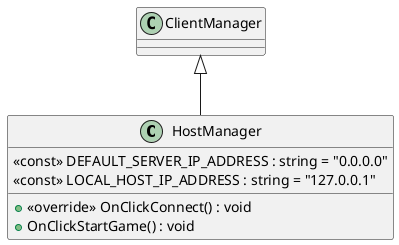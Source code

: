 @startuml
class HostManager {
    <<const>> DEFAULT_SERVER_IP_ADDRESS : string = "0.0.0.0"
    <<const>> LOCAL_HOST_IP_ADDRESS : string = "127.0.0.1"
    + <<override>> OnClickConnect() : void
    + OnClickStartGame() : void
}
ClientManager <|-- HostManager
@enduml
